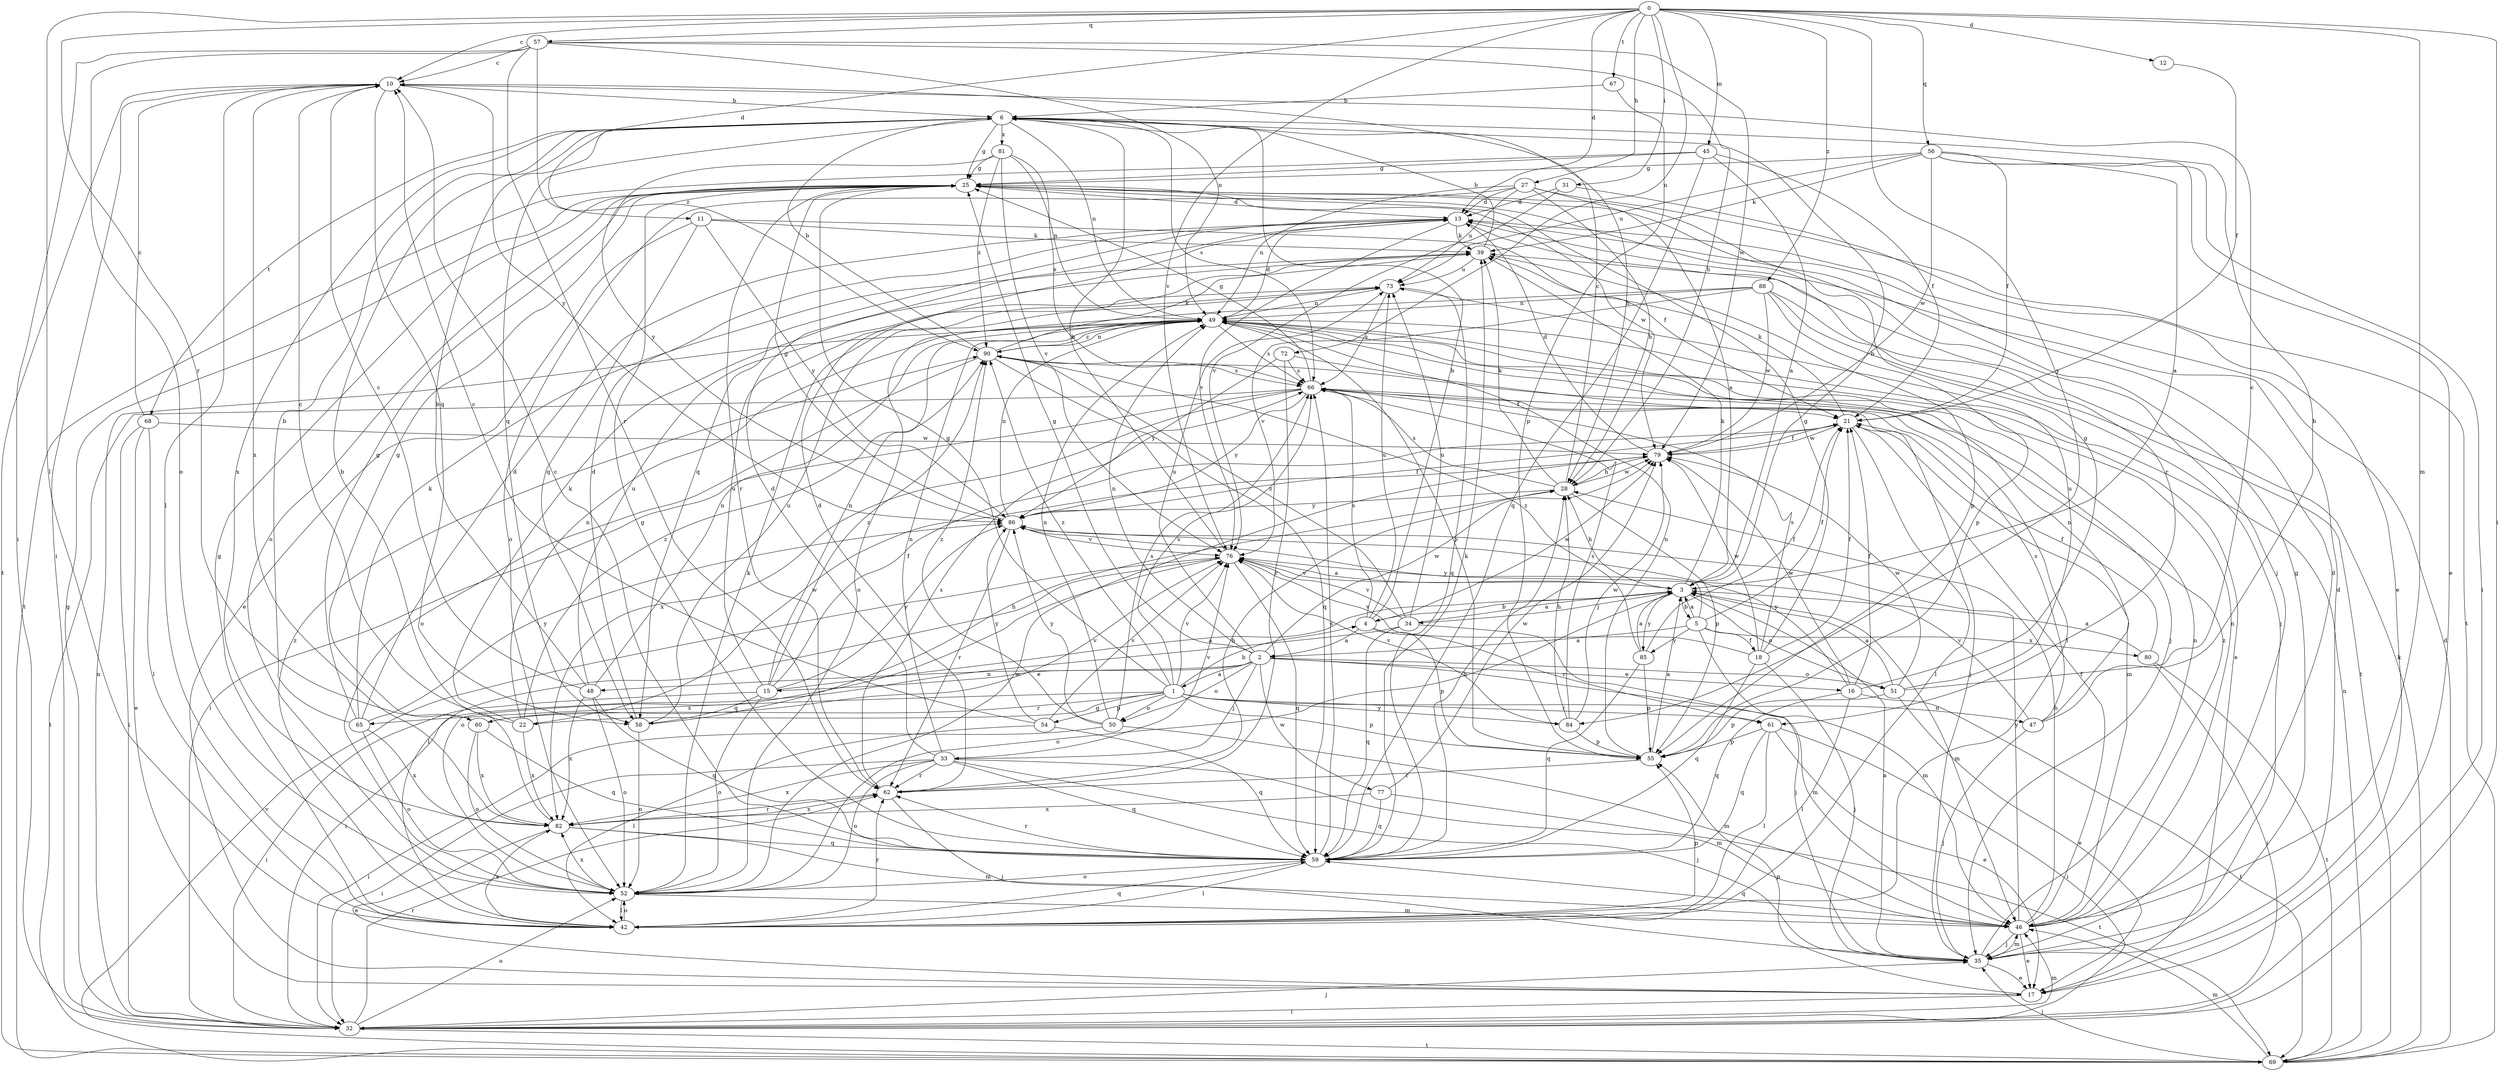 strict digraph  {
0;
1;
2;
3;
4;
5;
6;
10;
11;
12;
13;
15;
16;
17;
18;
21;
22;
25;
27;
28;
31;
32;
33;
34;
35;
39;
42;
45;
46;
47;
48;
49;
50;
51;
52;
54;
55;
56;
57;
58;
59;
60;
61;
62;
65;
66;
67;
68;
69;
72;
73;
76;
77;
79;
80;
81;
82;
84;
85;
86;
88;
90;
0 -> 10  [label=c];
0 -> 11  [label=d];
0 -> 12  [label=d];
0 -> 13  [label=d];
0 -> 27  [label=h];
0 -> 31  [label=i];
0 -> 32  [label=i];
0 -> 42  [label=l];
0 -> 45  [label=m];
0 -> 46  [label=m];
0 -> 56  [label=q];
0 -> 57  [label=q];
0 -> 60  [label=r];
0 -> 67  [label=t];
0 -> 72  [label=u];
0 -> 76  [label=v];
0 -> 84  [label=y];
0 -> 88  [label=z];
1 -> 4  [label=b];
1 -> 22  [label=g];
1 -> 25  [label=g];
1 -> 47  [label=n];
1 -> 50  [label=o];
1 -> 54  [label=p];
1 -> 55  [label=p];
1 -> 60  [label=r];
1 -> 61  [label=r];
1 -> 65  [label=s];
1 -> 66  [label=s];
1 -> 76  [label=v];
1 -> 84  [label=y];
1 -> 90  [label=z];
2 -> 1  [label=a];
2 -> 15  [label=e];
2 -> 16  [label=e];
2 -> 25  [label=g];
2 -> 33  [label=j];
2 -> 46  [label=m];
2 -> 48  [label=n];
2 -> 49  [label=n];
2 -> 50  [label=o];
2 -> 51  [label=o];
2 -> 73  [label=u];
2 -> 77  [label=w];
2 -> 79  [label=w];
3 -> 4  [label=b];
3 -> 5  [label=b];
3 -> 6  [label=b];
3 -> 28  [label=h];
3 -> 34  [label=j];
3 -> 39  [label=k];
3 -> 46  [label=m];
3 -> 51  [label=o];
3 -> 52  [label=o];
3 -> 76  [label=v];
3 -> 85  [label=y];
4 -> 2  [label=a];
4 -> 6  [label=b];
4 -> 55  [label=p];
4 -> 61  [label=r];
4 -> 66  [label=s];
4 -> 73  [label=u];
4 -> 79  [label=w];
5 -> 2  [label=a];
5 -> 3  [label=a];
5 -> 18  [label=f];
5 -> 21  [label=f];
5 -> 46  [label=m];
5 -> 80  [label=x];
5 -> 85  [label=y];
5 -> 86  [label=y];
6 -> 25  [label=g];
6 -> 28  [label=h];
6 -> 49  [label=n];
6 -> 58  [label=q];
6 -> 66  [label=s];
6 -> 68  [label=t];
6 -> 81  [label=x];
6 -> 82  [label=x];
10 -> 6  [label=b];
10 -> 32  [label=i];
10 -> 42  [label=l];
10 -> 58  [label=q];
10 -> 69  [label=t];
10 -> 82  [label=x];
10 -> 86  [label=y];
11 -> 17  [label=e];
11 -> 21  [label=f];
11 -> 39  [label=k];
11 -> 58  [label=q];
11 -> 86  [label=y];
12 -> 21  [label=f];
13 -> 39  [label=k];
13 -> 58  [label=q];
13 -> 61  [label=r];
13 -> 76  [label=v];
15 -> 3  [label=a];
15 -> 21  [label=f];
15 -> 32  [label=i];
15 -> 49  [label=n];
15 -> 52  [label=o];
15 -> 58  [label=q];
15 -> 73  [label=u];
15 -> 86  [label=y];
15 -> 90  [label=z];
16 -> 21  [label=f];
16 -> 25  [label=g];
16 -> 42  [label=l];
16 -> 59  [label=q];
16 -> 69  [label=t];
16 -> 79  [label=w];
16 -> 86  [label=y];
17 -> 32  [label=i];
17 -> 55  [label=p];
18 -> 21  [label=f];
18 -> 25  [label=g];
18 -> 35  [label=j];
18 -> 59  [label=q];
18 -> 66  [label=s];
18 -> 76  [label=v];
18 -> 79  [label=w];
21 -> 39  [label=k];
21 -> 42  [label=l];
21 -> 46  [label=m];
21 -> 79  [label=w];
22 -> 10  [label=c];
22 -> 39  [label=k];
22 -> 49  [label=n];
22 -> 79  [label=w];
22 -> 82  [label=x];
22 -> 90  [label=z];
25 -> 13  [label=d];
25 -> 35  [label=j];
25 -> 52  [label=o];
25 -> 62  [label=r];
25 -> 79  [label=w];
27 -> 3  [label=a];
27 -> 13  [label=d];
27 -> 28  [label=h];
27 -> 49  [label=n];
27 -> 52  [label=o];
27 -> 69  [label=t];
27 -> 73  [label=u];
28 -> 10  [label=c];
28 -> 39  [label=k];
28 -> 55  [label=p];
28 -> 66  [label=s];
28 -> 79  [label=w];
28 -> 86  [label=y];
31 -> 13  [label=d];
31 -> 17  [label=e];
31 -> 76  [label=v];
32 -> 25  [label=g];
32 -> 35  [label=j];
32 -> 46  [label=m];
32 -> 49  [label=n];
32 -> 52  [label=o];
32 -> 62  [label=r];
32 -> 69  [label=t];
33 -> 13  [label=d];
33 -> 32  [label=i];
33 -> 35  [label=j];
33 -> 46  [label=m];
33 -> 49  [label=n];
33 -> 52  [label=o];
33 -> 59  [label=q];
33 -> 62  [label=r];
33 -> 76  [label=v];
33 -> 82  [label=x];
34 -> 3  [label=a];
34 -> 32  [label=i];
34 -> 35  [label=j];
34 -> 59  [label=q];
34 -> 73  [label=u];
34 -> 76  [label=v];
34 -> 90  [label=z];
35 -> 3  [label=a];
35 -> 13  [label=d];
35 -> 17  [label=e];
35 -> 25  [label=g];
35 -> 46  [label=m];
35 -> 49  [label=n];
39 -> 6  [label=b];
39 -> 55  [label=p];
39 -> 73  [label=u];
42 -> 25  [label=g];
42 -> 52  [label=o];
42 -> 55  [label=p];
42 -> 59  [label=q];
42 -> 62  [label=r];
42 -> 82  [label=x];
42 -> 90  [label=z];
45 -> 3  [label=a];
45 -> 21  [label=f];
45 -> 25  [label=g];
45 -> 59  [label=q];
45 -> 69  [label=t];
46 -> 13  [label=d];
46 -> 17  [label=e];
46 -> 21  [label=f];
46 -> 28  [label=h];
46 -> 35  [label=j];
46 -> 49  [label=n];
46 -> 59  [label=q];
46 -> 86  [label=y];
46 -> 90  [label=z];
47 -> 6  [label=b];
47 -> 35  [label=j];
47 -> 49  [label=n];
47 -> 66  [label=s];
47 -> 76  [label=v];
48 -> 6  [label=b];
48 -> 10  [label=c];
48 -> 49  [label=n];
48 -> 52  [label=o];
48 -> 59  [label=q];
48 -> 73  [label=u];
48 -> 82  [label=x];
49 -> 13  [label=d];
49 -> 17  [label=e];
49 -> 35  [label=j];
49 -> 55  [label=p];
49 -> 66  [label=s];
49 -> 90  [label=z];
50 -> 32  [label=i];
50 -> 46  [label=m];
50 -> 49  [label=n];
50 -> 66  [label=s];
50 -> 86  [label=y];
50 -> 90  [label=z];
51 -> 3  [label=a];
51 -> 10  [label=c];
51 -> 17  [label=e];
51 -> 55  [label=p];
51 -> 73  [label=u];
51 -> 79  [label=w];
52 -> 39  [label=k];
52 -> 42  [label=l];
52 -> 46  [label=m];
52 -> 79  [label=w];
52 -> 82  [label=x];
54 -> 10  [label=c];
54 -> 42  [label=l];
54 -> 59  [label=q];
54 -> 76  [label=v];
54 -> 86  [label=y];
55 -> 3  [label=a];
55 -> 49  [label=n];
55 -> 62  [label=r];
56 -> 3  [label=a];
56 -> 17  [label=e];
56 -> 21  [label=f];
56 -> 25  [label=g];
56 -> 32  [label=i];
56 -> 39  [label=k];
56 -> 73  [label=u];
56 -> 79  [label=w];
57 -> 10  [label=c];
57 -> 28  [label=h];
57 -> 32  [label=i];
57 -> 49  [label=n];
57 -> 52  [label=o];
57 -> 62  [label=r];
57 -> 79  [label=w];
57 -> 90  [label=z];
58 -> 13  [label=d];
58 -> 28  [label=h];
58 -> 52  [label=o];
58 -> 73  [label=u];
59 -> 10  [label=c];
59 -> 25  [label=g];
59 -> 28  [label=h];
59 -> 39  [label=k];
59 -> 42  [label=l];
59 -> 52  [label=o];
59 -> 62  [label=r];
59 -> 66  [label=s];
60 -> 25  [label=g];
60 -> 52  [label=o];
60 -> 59  [label=q];
60 -> 76  [label=v];
60 -> 82  [label=x];
61 -> 17  [label=e];
61 -> 32  [label=i];
61 -> 42  [label=l];
61 -> 55  [label=p];
61 -> 59  [label=q];
62 -> 13  [label=d];
62 -> 28  [label=h];
62 -> 35  [label=j];
62 -> 66  [label=s];
62 -> 82  [label=x];
65 -> 6  [label=b];
65 -> 13  [label=d];
65 -> 25  [label=g];
65 -> 39  [label=k];
65 -> 52  [label=o];
65 -> 82  [label=x];
65 -> 86  [label=y];
66 -> 21  [label=f];
66 -> 25  [label=g];
66 -> 32  [label=i];
66 -> 35  [label=j];
66 -> 69  [label=t];
66 -> 82  [label=x];
66 -> 86  [label=y];
67 -> 6  [label=b];
67 -> 55  [label=p];
68 -> 10  [label=c];
68 -> 17  [label=e];
68 -> 32  [label=i];
68 -> 42  [label=l];
68 -> 79  [label=w];
69 -> 13  [label=d];
69 -> 35  [label=j];
69 -> 39  [label=k];
69 -> 46  [label=m];
69 -> 49  [label=n];
69 -> 76  [label=v];
72 -> 42  [label=l];
72 -> 62  [label=r];
72 -> 66  [label=s];
72 -> 86  [label=y];
73 -> 49  [label=n];
73 -> 59  [label=q];
73 -> 66  [label=s];
76 -> 3  [label=a];
76 -> 6  [label=b];
76 -> 42  [label=l];
76 -> 52  [label=o];
76 -> 59  [label=q];
77 -> 59  [label=q];
77 -> 69  [label=t];
77 -> 79  [label=w];
77 -> 82  [label=x];
79 -> 13  [label=d];
79 -> 21  [label=f];
79 -> 28  [label=h];
80 -> 3  [label=a];
80 -> 21  [label=f];
80 -> 32  [label=i];
80 -> 69  [label=t];
81 -> 25  [label=g];
81 -> 49  [label=n];
81 -> 66  [label=s];
81 -> 76  [label=v];
81 -> 86  [label=y];
81 -> 90  [label=z];
82 -> 6  [label=b];
82 -> 17  [label=e];
82 -> 46  [label=m];
82 -> 59  [label=q];
82 -> 62  [label=r];
84 -> 28  [label=h];
84 -> 55  [label=p];
84 -> 66  [label=s];
84 -> 76  [label=v];
84 -> 79  [label=w];
85 -> 3  [label=a];
85 -> 21  [label=f];
85 -> 55  [label=p];
85 -> 59  [label=q];
85 -> 90  [label=z];
86 -> 21  [label=f];
86 -> 25  [label=g];
86 -> 49  [label=n];
86 -> 62  [label=r];
86 -> 76  [label=v];
88 -> 35  [label=j];
88 -> 49  [label=n];
88 -> 52  [label=o];
88 -> 55  [label=p];
88 -> 69  [label=t];
88 -> 76  [label=v];
88 -> 79  [label=w];
90 -> 6  [label=b];
90 -> 39  [label=k];
90 -> 49  [label=n];
90 -> 52  [label=o];
90 -> 59  [label=q];
90 -> 66  [label=s];
}
